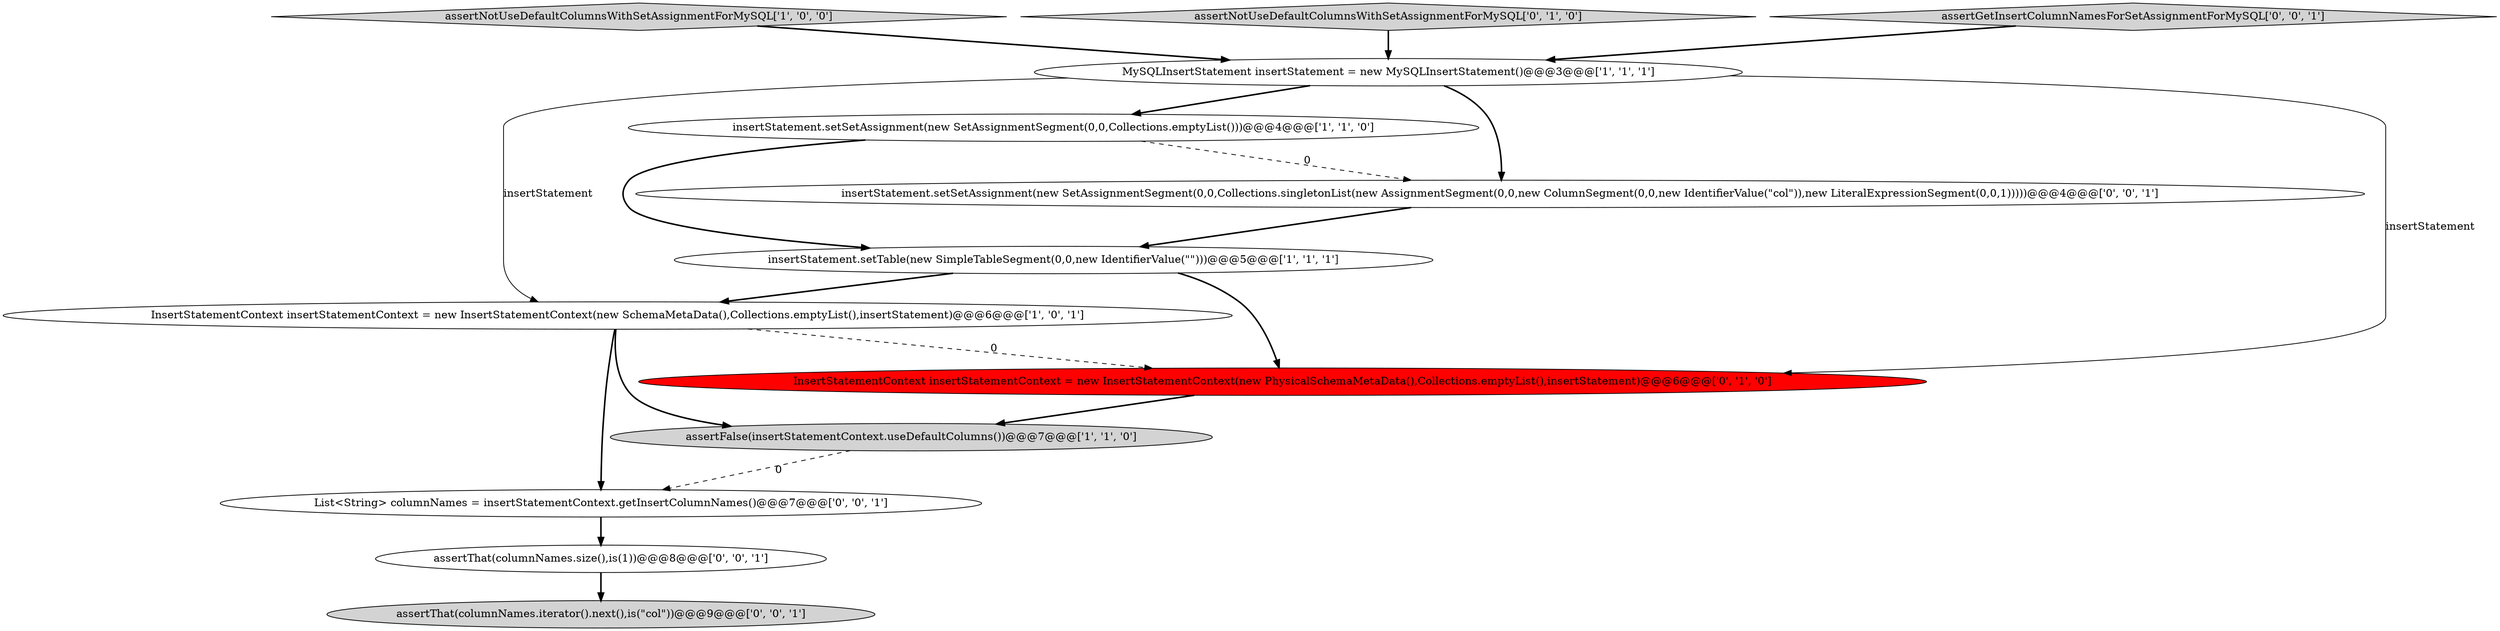 digraph {
10 [style = filled, label = "insertStatement.setSetAssignment(new SetAssignmentSegment(0,0,Collections.singletonList(new AssignmentSegment(0,0,new ColumnSegment(0,0,new IdentifierValue(\"col\")),new LiteralExpressionSegment(0,0,1)))))@@@4@@@['0', '0', '1']", fillcolor = white, shape = ellipse image = "AAA0AAABBB3BBB"];
4 [style = filled, label = "assertNotUseDefaultColumnsWithSetAssignmentForMySQL['1', '0', '0']", fillcolor = lightgray, shape = diamond image = "AAA0AAABBB1BBB"];
2 [style = filled, label = "insertStatement.setTable(new SimpleTableSegment(0,0,new IdentifierValue(\"\")))@@@5@@@['1', '1', '1']", fillcolor = white, shape = ellipse image = "AAA0AAABBB1BBB"];
7 [style = filled, label = "InsertStatementContext insertStatementContext = new InsertStatementContext(new PhysicalSchemaMetaData(),Collections.emptyList(),insertStatement)@@@6@@@['0', '1', '0']", fillcolor = red, shape = ellipse image = "AAA1AAABBB2BBB"];
6 [style = filled, label = "assertNotUseDefaultColumnsWithSetAssignmentForMySQL['0', '1', '0']", fillcolor = lightgray, shape = diamond image = "AAA0AAABBB2BBB"];
8 [style = filled, label = "List<String> columnNames = insertStatementContext.getInsertColumnNames()@@@7@@@['0', '0', '1']", fillcolor = white, shape = ellipse image = "AAA0AAABBB3BBB"];
9 [style = filled, label = "assertThat(columnNames.iterator().next(),is(\"col\"))@@@9@@@['0', '0', '1']", fillcolor = lightgray, shape = ellipse image = "AAA0AAABBB3BBB"];
11 [style = filled, label = "assertGetInsertColumnNamesForSetAssignmentForMySQL['0', '0', '1']", fillcolor = lightgray, shape = diamond image = "AAA0AAABBB3BBB"];
1 [style = filled, label = "InsertStatementContext insertStatementContext = new InsertStatementContext(new SchemaMetaData(),Collections.emptyList(),insertStatement)@@@6@@@['1', '0', '1']", fillcolor = white, shape = ellipse image = "AAA0AAABBB1BBB"];
3 [style = filled, label = "assertFalse(insertStatementContext.useDefaultColumns())@@@7@@@['1', '1', '0']", fillcolor = lightgray, shape = ellipse image = "AAA0AAABBB1BBB"];
5 [style = filled, label = "MySQLInsertStatement insertStatement = new MySQLInsertStatement()@@@3@@@['1', '1', '1']", fillcolor = white, shape = ellipse image = "AAA0AAABBB1BBB"];
12 [style = filled, label = "assertThat(columnNames.size(),is(1))@@@8@@@['0', '0', '1']", fillcolor = white, shape = ellipse image = "AAA0AAABBB3BBB"];
0 [style = filled, label = "insertStatement.setSetAssignment(new SetAssignmentSegment(0,0,Collections.emptyList()))@@@4@@@['1', '1', '0']", fillcolor = white, shape = ellipse image = "AAA0AAABBB1BBB"];
1->3 [style = bold, label=""];
5->1 [style = solid, label="insertStatement"];
3->8 [style = dashed, label="0"];
5->10 [style = bold, label=""];
6->5 [style = bold, label=""];
10->2 [style = bold, label=""];
11->5 [style = bold, label=""];
5->7 [style = solid, label="insertStatement"];
2->7 [style = bold, label=""];
1->8 [style = bold, label=""];
1->7 [style = dashed, label="0"];
0->10 [style = dashed, label="0"];
5->0 [style = bold, label=""];
12->9 [style = bold, label=""];
4->5 [style = bold, label=""];
2->1 [style = bold, label=""];
8->12 [style = bold, label=""];
7->3 [style = bold, label=""];
0->2 [style = bold, label=""];
}
